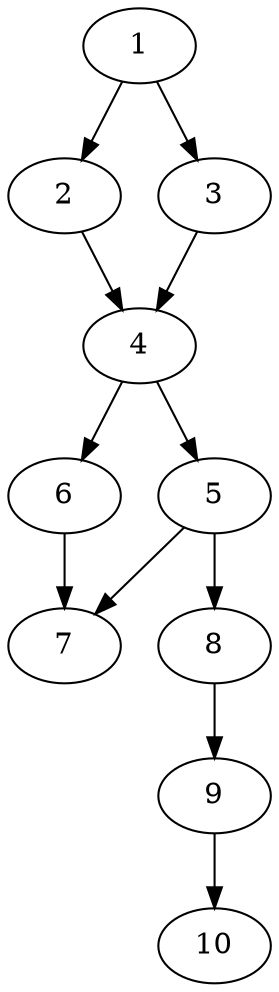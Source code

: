 // DAG automatically generated by daggen at Tue Aug  6 16:21:19 2019
// ./daggen --dot -n 10 --ccr 0.5 --fat 0.5 --regular 0.5 --density 0.6 --mindata 5242880 --maxdata 52428800 
digraph G {
  1 [size="77072384", alpha="0.13", expect_size="38536192"] 
  1 -> 2 [size ="38536192"]
  1 -> 3 [size ="38536192"]
  2 [size="58130432", alpha="0.04", expect_size="29065216"] 
  2 -> 4 [size ="29065216"]
  3 [size="71516160", alpha="0.09", expect_size="35758080"] 
  3 -> 4 [size ="35758080"]
  4 [size="51822592", alpha="0.17", expect_size="25911296"] 
  4 -> 5 [size ="25911296"]
  4 -> 6 [size ="25911296"]
  5 [size="49324032", alpha="0.08", expect_size="24662016"] 
  5 -> 7 [size ="24662016"]
  5 -> 8 [size ="24662016"]
  6 [size="26357760", alpha="0.05", expect_size="13178880"] 
  6 -> 7 [size ="13178880"]
  7 [size="11044864", alpha="0.10", expect_size="5522432"] 
  8 [size="10539008", alpha="0.08", expect_size="5269504"] 
  8 -> 9 [size ="5269504"]
  9 [size="19656704", alpha="0.11", expect_size="9828352"] 
  9 -> 10 [size ="9828352"]
  10 [size="66050048", alpha="0.11", expect_size="33025024"] 
}

